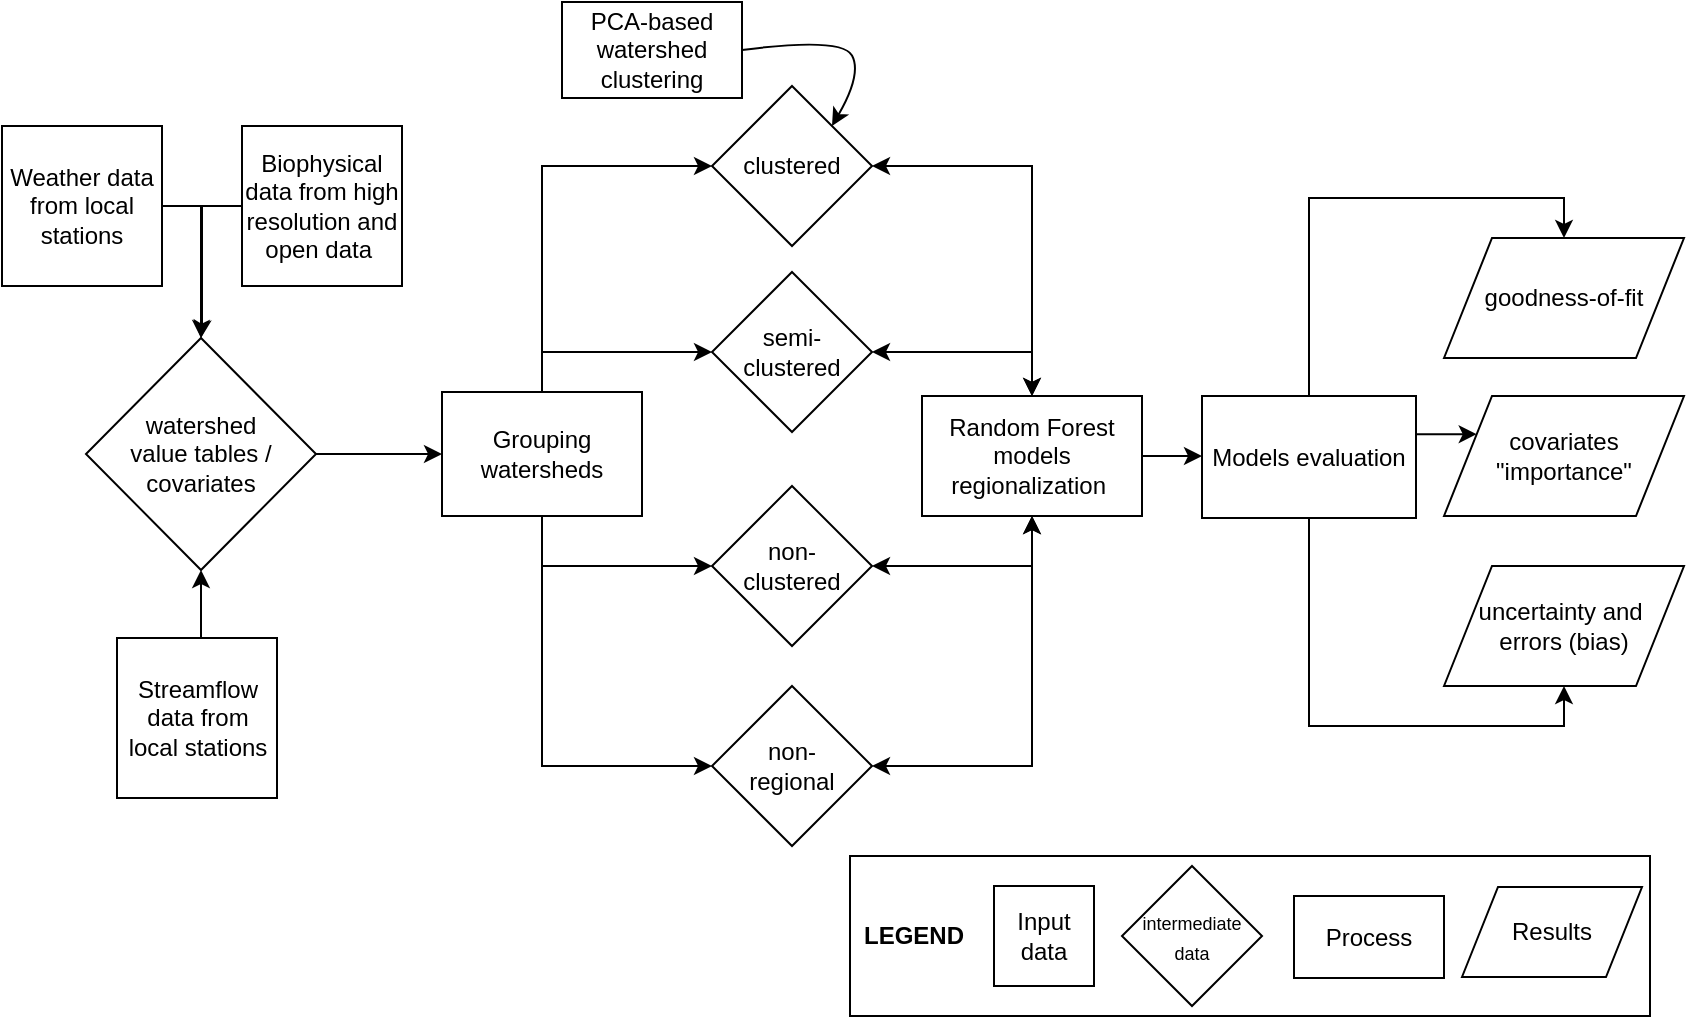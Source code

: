 <mxfile version="13.0.9" type="github">
  <diagram id="bYQAmi5o1peEwi6wcEYm" name="Page-1">
    <mxGraphModel dx="1221" dy="726" grid="1" gridSize="10" guides="1" tooltips="1" connect="1" arrows="1" fold="1" page="1" pageScale="1" pageWidth="850" pageHeight="1100" math="0" shadow="0">
      <root>
        <mxCell id="0" />
        <mxCell id="1" parent="0" />
        <mxCell id="ImHnCGzejqPpslmc5MgL-51" value="" style="rounded=0;whiteSpace=wrap;html=1;" vertex="1" parent="1">
          <mxGeometry x="424" y="489" width="400" height="80" as="geometry" />
        </mxCell>
        <mxCell id="tvpbmF-MqwZpzHDY8pP6-20" style="edgeStyle=orthogonalEdgeStyle;rounded=0;orthogonalLoop=1;jettySize=auto;html=1;exitX=0.5;exitY=0;exitDx=0;exitDy=0;entryX=0;entryY=0.5;entryDx=0;entryDy=0;" parent="1" source="tvpbmF-MqwZpzHDY8pP6-1" target="tvpbmF-MqwZpzHDY8pP6-10" edge="1">
          <mxGeometry relative="1" as="geometry" />
        </mxCell>
        <mxCell id="tvpbmF-MqwZpzHDY8pP6-21" style="edgeStyle=orthogonalEdgeStyle;rounded=0;orthogonalLoop=1;jettySize=auto;html=1;exitX=0.5;exitY=1;exitDx=0;exitDy=0;entryX=0;entryY=0.5;entryDx=0;entryDy=0;" parent="1" source="tvpbmF-MqwZpzHDY8pP6-1" target="tvpbmF-MqwZpzHDY8pP6-18" edge="1">
          <mxGeometry relative="1" as="geometry" />
        </mxCell>
        <mxCell id="tvpbmF-MqwZpzHDY8pP6-24" style="edgeStyle=orthogonalEdgeStyle;rounded=0;orthogonalLoop=1;jettySize=auto;html=1;exitX=0.5;exitY=1;exitDx=0;exitDy=0;entryX=0;entryY=0.5;entryDx=0;entryDy=0;" parent="1" source="tvpbmF-MqwZpzHDY8pP6-1" target="tvpbmF-MqwZpzHDY8pP6-17" edge="1">
          <mxGeometry relative="1" as="geometry" />
        </mxCell>
        <mxCell id="tvpbmF-MqwZpzHDY8pP6-25" style="edgeStyle=orthogonalEdgeStyle;rounded=0;orthogonalLoop=1;jettySize=auto;html=1;exitX=0.5;exitY=0;exitDx=0;exitDy=0;entryX=0;entryY=0.5;entryDx=0;entryDy=0;" parent="1" source="tvpbmF-MqwZpzHDY8pP6-1" target="tvpbmF-MqwZpzHDY8pP6-16" edge="1">
          <mxGeometry relative="1" as="geometry" />
        </mxCell>
        <mxCell id="tvpbmF-MqwZpzHDY8pP6-1" value="Grouping watersheds" style="rounded=0;whiteSpace=wrap;html=1;" parent="1" vertex="1">
          <mxGeometry x="220" y="257" width="100" height="62" as="geometry" />
        </mxCell>
        <mxCell id="ImHnCGzejqPpslmc5MgL-2" style="edgeStyle=orthogonalEdgeStyle;rounded=0;orthogonalLoop=1;jettySize=auto;html=1;exitX=0.5;exitY=1;exitDx=0;exitDy=0;entryX=1;entryY=0.5;entryDx=0;entryDy=0;startArrow=classic;startFill=1;endArrow=classic;endFill=1;" edge="1" parent="1" source="tvpbmF-MqwZpzHDY8pP6-3" target="tvpbmF-MqwZpzHDY8pP6-18">
          <mxGeometry relative="1" as="geometry" />
        </mxCell>
        <mxCell id="ImHnCGzejqPpslmc5MgL-3" style="edgeStyle=orthogonalEdgeStyle;rounded=0;orthogonalLoop=1;jettySize=auto;html=1;exitX=0.5;exitY=1;exitDx=0;exitDy=0;entryX=1;entryY=0.5;entryDx=0;entryDy=0;startArrow=classic;startFill=1;endArrow=classic;endFill=1;" edge="1" parent="1" source="tvpbmF-MqwZpzHDY8pP6-3" target="tvpbmF-MqwZpzHDY8pP6-17">
          <mxGeometry relative="1" as="geometry" />
        </mxCell>
        <mxCell id="ImHnCGzejqPpslmc5MgL-4" style="edgeStyle=orthogonalEdgeStyle;rounded=0;orthogonalLoop=1;jettySize=auto;html=1;exitX=0.5;exitY=0;exitDx=0;exitDy=0;entryX=1;entryY=0.5;entryDx=0;entryDy=0;startArrow=classic;startFill=1;endArrow=classic;endFill=1;" edge="1" parent="1" source="tvpbmF-MqwZpzHDY8pP6-3" target="tvpbmF-MqwZpzHDY8pP6-16">
          <mxGeometry relative="1" as="geometry" />
        </mxCell>
        <mxCell id="ImHnCGzejqPpslmc5MgL-41" style="edgeStyle=orthogonalEdgeStyle;rounded=0;orthogonalLoop=1;jettySize=auto;html=1;exitX=1;exitY=0.5;exitDx=0;exitDy=0;entryX=0;entryY=0.5;entryDx=0;entryDy=0;startArrow=none;startFill=0;endArrow=classic;endFill=1;" edge="1" parent="1" source="tvpbmF-MqwZpzHDY8pP6-3" target="ImHnCGzejqPpslmc5MgL-5">
          <mxGeometry relative="1" as="geometry" />
        </mxCell>
        <mxCell id="tvpbmF-MqwZpzHDY8pP6-3" value="Random Forest models regionalization&amp;nbsp;" style="rounded=0;whiteSpace=wrap;html=1;" parent="1" vertex="1">
          <mxGeometry x="460" y="259" width="110" height="60" as="geometry" />
        </mxCell>
        <mxCell id="ImHnCGzejqPpslmc5MgL-36" style="edgeStyle=orthogonalEdgeStyle;rounded=0;orthogonalLoop=1;jettySize=auto;html=1;exitX=1;exitY=0.5;exitDx=0;exitDy=0;entryX=0;entryY=0.5;entryDx=0;entryDy=0;startArrow=none;startFill=0;endArrow=classic;endFill=1;" edge="1" parent="1" source="tvpbmF-MqwZpzHDY8pP6-5" target="tvpbmF-MqwZpzHDY8pP6-1">
          <mxGeometry relative="1" as="geometry" />
        </mxCell>
        <mxCell id="tvpbmF-MqwZpzHDY8pP6-5" value="watershed &lt;br&gt;value tables / covariates" style="rhombus;whiteSpace=wrap;html=1;" parent="1" vertex="1">
          <mxGeometry x="42" y="230" width="115" height="116" as="geometry" />
        </mxCell>
        <mxCell id="ImHnCGzejqPpslmc5MgL-31" style="edgeStyle=orthogonalEdgeStyle;rounded=0;orthogonalLoop=1;jettySize=auto;html=1;exitX=0;exitY=0.5;exitDx=0;exitDy=0;entryX=0.5;entryY=0;entryDx=0;entryDy=0;startArrow=none;startFill=0;endArrow=classic;endFill=1;" edge="1" parent="1" source="tvpbmF-MqwZpzHDY8pP6-7" target="tvpbmF-MqwZpzHDY8pP6-5">
          <mxGeometry relative="1" as="geometry" />
        </mxCell>
        <mxCell id="tvpbmF-MqwZpzHDY8pP6-7" value="&lt;span&gt;Biophysical data from high resolution and open data&amp;nbsp;&lt;/span&gt;" style="whiteSpace=wrap;html=1;aspect=fixed;" parent="1" vertex="1">
          <mxGeometry x="120" y="124" width="80" height="80" as="geometry" />
        </mxCell>
        <mxCell id="ImHnCGzejqPpslmc5MgL-30" style="edgeStyle=orthogonalEdgeStyle;rounded=0;orthogonalLoop=1;jettySize=auto;html=1;exitX=1;exitY=0.5;exitDx=0;exitDy=0;entryX=0.5;entryY=0;entryDx=0;entryDy=0;startArrow=none;startFill=0;endArrow=classic;endFill=1;" edge="1" parent="1" source="tvpbmF-MqwZpzHDY8pP6-8" target="tvpbmF-MqwZpzHDY8pP6-5">
          <mxGeometry relative="1" as="geometry" />
        </mxCell>
        <mxCell id="tvpbmF-MqwZpzHDY8pP6-8" value="&lt;span&gt;Weather data from local stations&lt;/span&gt;" style="whiteSpace=wrap;html=1;aspect=fixed;" parent="1" vertex="1">
          <mxGeometry y="124" width="80" height="80" as="geometry" />
        </mxCell>
        <mxCell id="tvpbmF-MqwZpzHDY8pP6-36" style="edgeStyle=orthogonalEdgeStyle;rounded=0;orthogonalLoop=1;jettySize=auto;html=1;exitX=0.5;exitY=0;exitDx=0;exitDy=0;entryX=0.5;entryY=1;entryDx=0;entryDy=0;" parent="1" source="tvpbmF-MqwZpzHDY8pP6-9" target="tvpbmF-MqwZpzHDY8pP6-5" edge="1">
          <mxGeometry relative="1" as="geometry" />
        </mxCell>
        <mxCell id="tvpbmF-MqwZpzHDY8pP6-9" value="&lt;span&gt;Streamflow data from local stations&lt;/span&gt;" style="whiteSpace=wrap;html=1;aspect=fixed;" parent="1" vertex="1">
          <mxGeometry x="57.5" y="380" width="80" height="80" as="geometry" />
        </mxCell>
        <mxCell id="ImHnCGzejqPpslmc5MgL-1" style="edgeStyle=orthogonalEdgeStyle;rounded=0;orthogonalLoop=1;jettySize=auto;html=1;exitX=1;exitY=0.5;exitDx=0;exitDy=0;entryX=0.5;entryY=0;entryDx=0;entryDy=0;endArrow=classic;endFill=1;startArrow=classic;startFill=1;" edge="1" parent="1" source="tvpbmF-MqwZpzHDY8pP6-10" target="tvpbmF-MqwZpzHDY8pP6-3">
          <mxGeometry relative="1" as="geometry" />
        </mxCell>
        <mxCell id="tvpbmF-MqwZpzHDY8pP6-10" value="clustered" style="rhombus;whiteSpace=wrap;html=1;" parent="1" vertex="1">
          <mxGeometry x="355" y="104" width="80" height="80" as="geometry" />
        </mxCell>
        <mxCell id="tvpbmF-MqwZpzHDY8pP6-16" value="semi-clustered" style="rhombus;whiteSpace=wrap;html=1;" parent="1" vertex="1">
          <mxGeometry x="355" y="197" width="80" height="80" as="geometry" />
        </mxCell>
        <mxCell id="tvpbmF-MqwZpzHDY8pP6-17" value="non-&lt;br&gt;clustered" style="rhombus;whiteSpace=wrap;html=1;" parent="1" vertex="1">
          <mxGeometry x="355" y="304" width="80" height="80" as="geometry" />
        </mxCell>
        <mxCell id="tvpbmF-MqwZpzHDY8pP6-18" value="non-&lt;br&gt;regional" style="rhombus;whiteSpace=wrap;html=1;" parent="1" vertex="1">
          <mxGeometry x="355" y="404" width="80" height="80" as="geometry" />
        </mxCell>
        <mxCell id="ImHnCGzejqPpslmc5MgL-42" style="edgeStyle=orthogonalEdgeStyle;rounded=0;orthogonalLoop=1;jettySize=auto;html=1;exitX=0.5;exitY=0;exitDx=0;exitDy=0;entryX=0.5;entryY=0;entryDx=0;entryDy=0;startArrow=none;startFill=0;endArrow=classic;endFill=1;" edge="1" parent="1" source="ImHnCGzejqPpslmc5MgL-5" target="ImHnCGzejqPpslmc5MgL-22">
          <mxGeometry relative="1" as="geometry" />
        </mxCell>
        <mxCell id="ImHnCGzejqPpslmc5MgL-44" style="edgeStyle=orthogonalEdgeStyle;rounded=0;orthogonalLoop=1;jettySize=auto;html=1;exitX=0.5;exitY=1;exitDx=0;exitDy=0;entryX=0.5;entryY=1;entryDx=0;entryDy=0;startArrow=none;startFill=0;endArrow=classic;endFill=1;" edge="1" parent="1" source="ImHnCGzejqPpslmc5MgL-5" target="ImHnCGzejqPpslmc5MgL-24">
          <mxGeometry relative="1" as="geometry" />
        </mxCell>
        <mxCell id="ImHnCGzejqPpslmc5MgL-48" style="edgeStyle=orthogonalEdgeStyle;rounded=0;orthogonalLoop=1;jettySize=auto;html=1;exitX=1;exitY=0.25;exitDx=0;exitDy=0;entryX=0;entryY=0.25;entryDx=0;entryDy=0;startArrow=none;startFill=0;endArrow=classic;endFill=1;" edge="1" parent="1" source="ImHnCGzejqPpslmc5MgL-5" target="ImHnCGzejqPpslmc5MgL-23">
          <mxGeometry relative="1" as="geometry">
            <Array as="points">
              <mxPoint x="707" y="278" />
            </Array>
          </mxGeometry>
        </mxCell>
        <mxCell id="ImHnCGzejqPpslmc5MgL-5" value="Models evaluation" style="rounded=0;whiteSpace=wrap;html=1;" vertex="1" parent="1">
          <mxGeometry x="600" y="259" width="107" height="61" as="geometry" />
        </mxCell>
        <mxCell id="ImHnCGzejqPpslmc5MgL-15" value="" style="curved=1;endArrow=classic;html=1;exitX=1;exitY=0.5;exitDx=0;exitDy=0;entryX=1;entryY=0;entryDx=0;entryDy=0;" edge="1" parent="1" source="ImHnCGzejqPpslmc5MgL-38" target="tvpbmF-MqwZpzHDY8pP6-10">
          <mxGeometry width="50" height="50" relative="1" as="geometry">
            <mxPoint x="378" y="90" as="sourcePoint" />
            <mxPoint x="420" y="29.5" as="targetPoint" />
            <Array as="points">
              <mxPoint x="420" y="79.5" />
              <mxPoint x="430" y="98" />
            </Array>
          </mxGeometry>
        </mxCell>
        <mxCell id="ImHnCGzejqPpslmc5MgL-22" value="goodness-of-fit" style="shape=parallelogram;perimeter=parallelogramPerimeter;whiteSpace=wrap;html=1;" vertex="1" parent="1">
          <mxGeometry x="721" y="180" width="120" height="60" as="geometry" />
        </mxCell>
        <mxCell id="ImHnCGzejqPpslmc5MgL-23" value="covariates &quot;importance&quot;" style="shape=parallelogram;perimeter=parallelogramPerimeter;whiteSpace=wrap;html=1;" vertex="1" parent="1">
          <mxGeometry x="721" y="259" width="120" height="60" as="geometry" />
        </mxCell>
        <mxCell id="ImHnCGzejqPpslmc5MgL-24" value="uncertainty and&amp;nbsp;&lt;br&gt;errors (bias)" style="shape=parallelogram;perimeter=parallelogramPerimeter;whiteSpace=wrap;html=1;" vertex="1" parent="1">
          <mxGeometry x="721" y="344" width="120" height="60" as="geometry" />
        </mxCell>
        <mxCell id="ImHnCGzejqPpslmc5MgL-25" value="&lt;span&gt;Input data&lt;/span&gt;" style="whiteSpace=wrap;html=1;aspect=fixed;" vertex="1" parent="1">
          <mxGeometry x="496" y="504" width="50" height="50" as="geometry" />
        </mxCell>
        <mxCell id="ImHnCGzejqPpslmc5MgL-26" value="&lt;font style=&quot;font-size: 9px&quot;&gt;intermediate data&lt;/font&gt;" style="rhombus;whiteSpace=wrap;html=1;" vertex="1" parent="1">
          <mxGeometry x="560" y="494" width="70" height="70" as="geometry" />
        </mxCell>
        <mxCell id="ImHnCGzejqPpslmc5MgL-27" value="Process" style="rounded=0;whiteSpace=wrap;html=1;" vertex="1" parent="1">
          <mxGeometry x="646" y="509" width="75" height="41" as="geometry" />
        </mxCell>
        <mxCell id="ImHnCGzejqPpslmc5MgL-28" value="Results" style="shape=parallelogram;perimeter=parallelogramPerimeter;whiteSpace=wrap;html=1;" vertex="1" parent="1">
          <mxGeometry x="730" y="504.5" width="90" height="45" as="geometry" />
        </mxCell>
        <mxCell id="ImHnCGzejqPpslmc5MgL-32" value="LEGEND" style="text;html=1;strokeColor=none;fillColor=none;align=center;verticalAlign=middle;whiteSpace=wrap;rounded=0;fontStyle=1" vertex="1" parent="1">
          <mxGeometry x="436" y="519" width="40" height="20" as="geometry" />
        </mxCell>
        <mxCell id="ImHnCGzejqPpslmc5MgL-38" value="PCA-based watershed clustering" style="rounded=0;whiteSpace=wrap;html=1;" vertex="1" parent="1">
          <mxGeometry x="280" y="62" width="90" height="48" as="geometry" />
        </mxCell>
      </root>
    </mxGraphModel>
  </diagram>
</mxfile>
